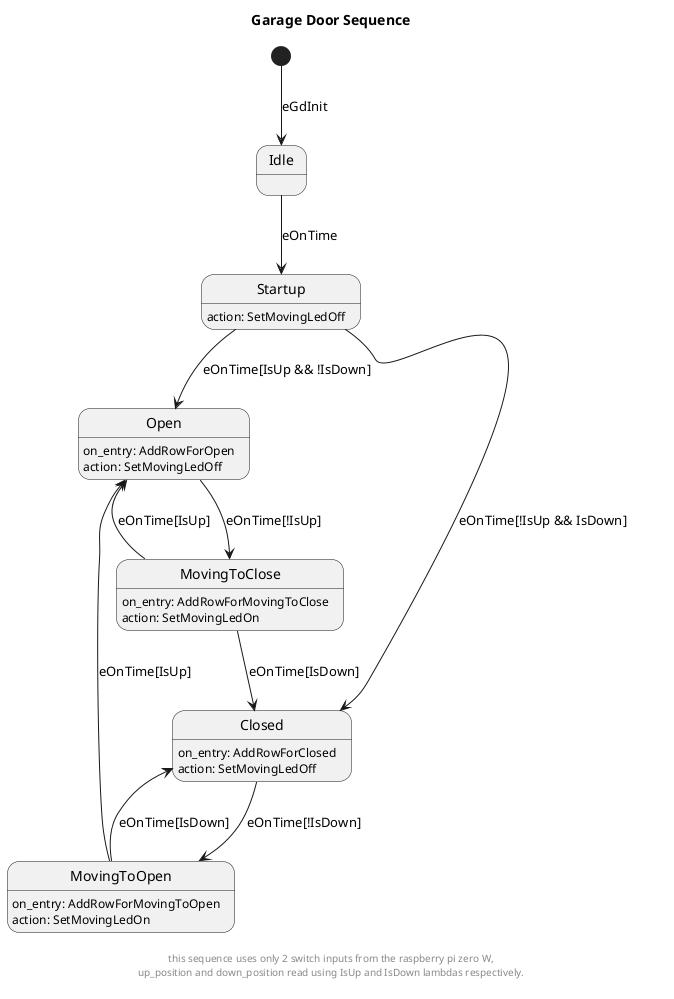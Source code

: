 ' plantuml diagram 
' author: Bennett Cook
' date: 7/18/2020
' desc: the uses only 2 switch inputs from the raspberry pi 
'        zero W, up_position and down_position
' ref: https://plantuml.com
' ref: https://plantuml.com/commons
' ref: https://plantuml-documentation.readthedocs.io/en/latest/

@startuml

title Garage Door Sequence

state "Idle" as idle
state "Startup" as startup
state "Open" as  open
state "Closed" as closed

state "MovingToOpen" as  moving_to_open
state "MovingToClose" as  moving_to_close

center footer  

 this sequence uses only 2 switch inputs from the raspberry pi zero W, 
 up_position and down_position read using IsUp and IsDown lambdas respectively.

endfooter

[*] --> idle : eGdInit
idle --> startup : eOnTime
startup : action: SetMovingLedOff 
startup --> open : eOnTime[IsUp && !IsDown]
startup --> closed : eOnTime[!IsUp && IsDown]


open --> moving_to_close : eOnTime[!IsUp]
open : on_entry: AddRowForOpen
open : action: SetMovingLedOff 

moving_to_close --> closed : eOnTime[IsDown]
moving_to_close : on_entry: AddRowForMovingToClose
moving_to_close : action: SetMovingLedOn 
moving_to_close --> open : eOnTime[IsUp]

moving_to_open --> open : eOnTime[IsUp]
moving_to_open : on_entry: AddRowForMovingToOpen
moving_to_open : action: SetMovingLedOn 
moving_to_open --> closed : eOnTime[IsDown]

closed --> moving_to_open : eOnTime[!IsDown]
closed : on_entry: AddRowForClosed
closed : action: SetMovingLedOff 

@enduml
